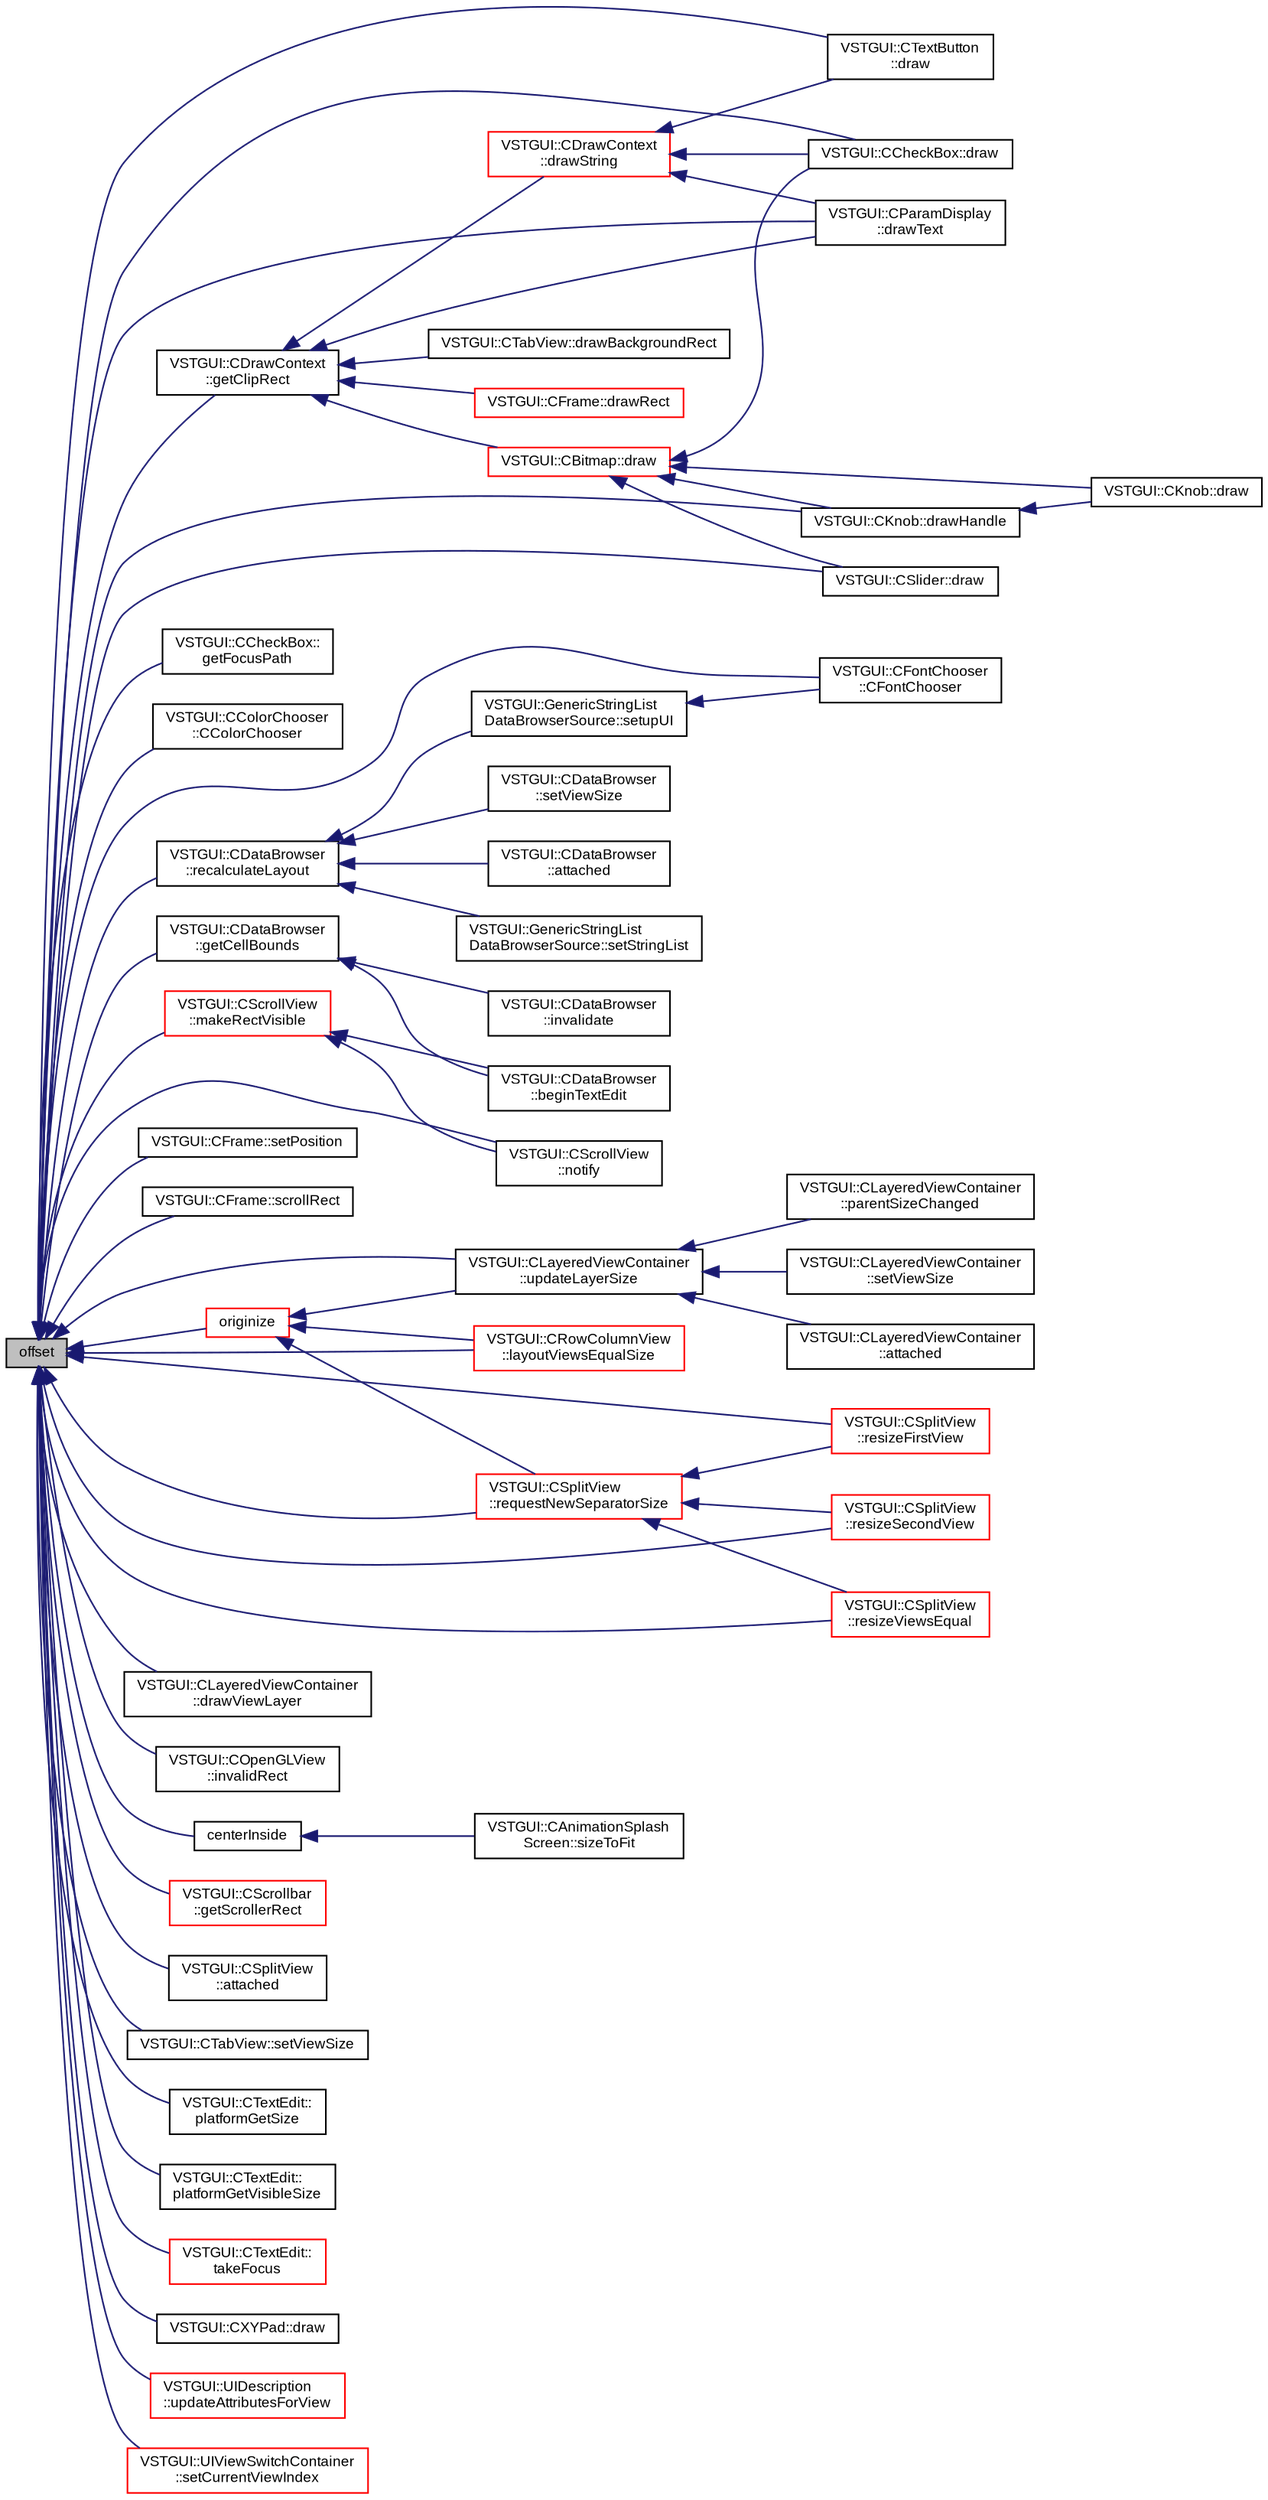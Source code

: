 digraph "offset"
{
  bgcolor="transparent";
  edge [fontname="Arial",fontsize="9",labelfontname="Arial",labelfontsize="9"];
  node [fontname="Arial",fontsize="9",shape=record];
  rankdir="LR";
  Node1 [label="offset",height=0.2,width=0.4,color="black", fillcolor="grey75", style="filled" fontcolor="black"];
  Node1 -> Node2 [dir="back",color="midnightblue",fontsize="9",style="solid",fontname="Arial"];
  Node2 [label="VSTGUI::CCheckBox::draw",height=0.2,width=0.4,color="black",URL="$class_v_s_t_g_u_i_1_1_c_check_box.html#ae25271b6e9cac9c3e21437c10ec491d8",tooltip="called if the view should draw itself "];
  Node1 -> Node3 [dir="back",color="midnightblue",fontsize="9",style="solid",fontname="Arial"];
  Node3 [label="VSTGUI::CCheckBox::\lgetFocusPath",height=0.2,width=0.4,color="black",URL="$class_v_s_t_g_u_i_1_1_c_check_box.html#aa8a6771777fd78c1a26ac13fc1fe12f1"];
  Node1 -> Node4 [dir="back",color="midnightblue",fontsize="9",style="solid",fontname="Arial"];
  Node4 [label="VSTGUI::CTextButton\l::draw",height=0.2,width=0.4,color="black",URL="$class_v_s_t_g_u_i_1_1_c_text_button.html#ae25271b6e9cac9c3e21437c10ec491d8",tooltip="called if the view should draw itself "];
  Node1 -> Node5 [dir="back",color="midnightblue",fontsize="9",style="solid",fontname="Arial"];
  Node5 [label="VSTGUI::CColorChooser\l::CColorChooser",height=0.2,width=0.4,color="black",URL="$class_v_s_t_g_u_i_1_1_c_color_chooser.html#a08ea01bf536b537de1f422f080417f61"];
  Node1 -> Node6 [dir="back",color="midnightblue",fontsize="9",style="solid",fontname="Arial"];
  Node6 [label="VSTGUI::CDataBrowser\l::recalculateLayout",height=0.2,width=0.4,color="black",URL="$class_v_s_t_g_u_i_1_1_c_data_browser.html#adf67dfd47fb9d3c6051cd43cc8542cba",tooltip="trigger recalculation, call if numRows or numColumns changed "];
  Node6 -> Node7 [dir="back",color="midnightblue",fontsize="9",style="solid",fontname="Arial"];
  Node7 [label="VSTGUI::CDataBrowser\l::setViewSize",height=0.2,width=0.4,color="black",URL="$class_v_s_t_g_u_i_1_1_c_data_browser.html#aaebdc2090c8ebee6be423c64ab69bf64",tooltip="set views size "];
  Node6 -> Node8 [dir="back",color="midnightblue",fontsize="9",style="solid",fontname="Arial"];
  Node8 [label="VSTGUI::CDataBrowser\l::attached",height=0.2,width=0.4,color="black",URL="$class_v_s_t_g_u_i_1_1_c_data_browser.html#a80b16ccff7902bff173730d061e83c0b",tooltip="view is attached to a parent view "];
  Node6 -> Node9 [dir="back",color="midnightblue",fontsize="9",style="solid",fontname="Arial"];
  Node9 [label="VSTGUI::GenericStringList\lDataBrowserSource::setStringList",height=0.2,width=0.4,color="black",URL="$class_v_s_t_g_u_i_1_1_generic_string_list_data_browser_source.html#ac537efd7150927a0db0ad19e51ab5dc3"];
  Node6 -> Node10 [dir="back",color="midnightblue",fontsize="9",style="solid",fontname="Arial"];
  Node10 [label="VSTGUI::GenericStringList\lDataBrowserSource::setupUI",height=0.2,width=0.4,color="black",URL="$class_v_s_t_g_u_i_1_1_generic_string_list_data_browser_source.html#a0ded9328c60d5289e6f644d6b85fdb06"];
  Node10 -> Node11 [dir="back",color="midnightblue",fontsize="9",style="solid",fontname="Arial"];
  Node11 [label="VSTGUI::CFontChooser\l::CFontChooser",height=0.2,width=0.4,color="black",URL="$class_v_s_t_g_u_i_1_1_c_font_chooser.html#a1a4d6cbd6b3c39bdff979a626e42016e"];
  Node1 -> Node12 [dir="back",color="midnightblue",fontsize="9",style="solid",fontname="Arial"];
  Node12 [label="VSTGUI::CDataBrowser\l::getCellBounds",height=0.2,width=0.4,color="black",URL="$class_v_s_t_g_u_i_1_1_c_data_browser.html#ad0edc6d88e85109ad3bc7c1a7f64f59a",tooltip="get bounds of a cell "];
  Node12 -> Node13 [dir="back",color="midnightblue",fontsize="9",style="solid",fontname="Arial"];
  Node13 [label="VSTGUI::CDataBrowser\l::invalidate",height=0.2,width=0.4,color="black",URL="$class_v_s_t_g_u_i_1_1_c_data_browser.html#a06f95810c41ece7935389ff864b71d1a",tooltip="invalidates an individual cell "];
  Node12 -> Node14 [dir="back",color="midnightblue",fontsize="9",style="solid",fontname="Arial"];
  Node14 [label="VSTGUI::CDataBrowser\l::beginTextEdit",height=0.2,width=0.4,color="black",URL="$class_v_s_t_g_u_i_1_1_c_data_browser.html#af132c21a2b263d779de2ed53b400da22",tooltip="starts a text edit for a cell "];
  Node1 -> Node15 [dir="back",color="midnightblue",fontsize="9",style="solid",fontname="Arial"];
  Node15 [label="VSTGUI::CDrawContext\l::getClipRect",height=0.2,width=0.4,color="black",URL="$class_v_s_t_g_u_i_1_1_c_draw_context.html#a42623d0fc45883e1a9ac3fe21272a49e",tooltip="get the current clip "];
  Node15 -> Node16 [dir="back",color="midnightblue",fontsize="9",style="solid",fontname="Arial"];
  Node16 [label="VSTGUI::CBitmap::draw",height=0.2,width=0.4,color="red",URL="$class_v_s_t_g_u_i_1_1_c_bitmap.html#abe4a2d2349bc6a85310950ec9363beac"];
  Node16 -> Node2 [dir="back",color="midnightblue",fontsize="9",style="solid",fontname="Arial"];
  Node16 -> Node17 [dir="back",color="midnightblue",fontsize="9",style="solid",fontname="Arial"];
  Node17 [label="VSTGUI::CKnob::draw",height=0.2,width=0.4,color="black",URL="$class_v_s_t_g_u_i_1_1_c_knob.html#a83ee48340580dff7f1796dbebe7b0a0f",tooltip="called if the view should draw itself "];
  Node16 -> Node18 [dir="back",color="midnightblue",fontsize="9",style="solid",fontname="Arial"];
  Node18 [label="VSTGUI::CKnob::drawHandle",height=0.2,width=0.4,color="black",URL="$class_v_s_t_g_u_i_1_1_c_knob.html#a8553dad65359a30fed274fc45f109013"];
  Node18 -> Node17 [dir="back",color="midnightblue",fontsize="9",style="solid",fontname="Arial"];
  Node16 -> Node19 [dir="back",color="midnightblue",fontsize="9",style="solid",fontname="Arial"];
  Node19 [label="VSTGUI::CSlider::draw",height=0.2,width=0.4,color="black",URL="$class_v_s_t_g_u_i_1_1_c_slider.html#a4d1b0aba91a42c8790d16724fd1cf08e",tooltip="called if the view should draw itself "];
  Node15 -> Node20 [dir="back",color="midnightblue",fontsize="9",style="solid",fontname="Arial"];
  Node20 [label="VSTGUI::CDrawContext\l::drawString",height=0.2,width=0.4,color="red",URL="$class_v_s_t_g_u_i_1_1_c_draw_context.html#ab6f84da4fdd3ce79d6347bfb9225ae6c",tooltip="draw an UTF-8 encoded string "];
  Node20 -> Node2 [dir="back",color="midnightblue",fontsize="9",style="solid",fontname="Arial"];
  Node20 -> Node4 [dir="back",color="midnightblue",fontsize="9",style="solid",fontname="Arial"];
  Node20 -> Node21 [dir="back",color="midnightblue",fontsize="9",style="solid",fontname="Arial"];
  Node21 [label="VSTGUI::CParamDisplay\l::drawText",height=0.2,width=0.4,color="black",URL="$class_v_s_t_g_u_i_1_1_c_param_display.html#aebe78d93f70dda070f2b6fe54e97f24c"];
  Node15 -> Node22 [dir="back",color="midnightblue",fontsize="9",style="solid",fontname="Arial"];
  Node22 [label="VSTGUI::CFrame::drawRect",height=0.2,width=0.4,color="red",URL="$class_v_s_t_g_u_i_1_1_c_frame.html#a530199c9ce307c3c7aa37e8f7acd75fb",tooltip="called if the view should draw itself "];
  Node15 -> Node21 [dir="back",color="midnightblue",fontsize="9",style="solid",fontname="Arial"];
  Node15 -> Node23 [dir="back",color="midnightblue",fontsize="9",style="solid",fontname="Arial"];
  Node23 [label="VSTGUI::CTabView::drawBackgroundRect",height=0.2,width=0.4,color="black",URL="$class_v_s_t_g_u_i_1_1_c_tab_view.html#a73195afa396240ad593e6a07dc412528",tooltip="draw the background "];
  Node1 -> Node11 [dir="back",color="midnightblue",fontsize="9",style="solid",fontname="Arial"];
  Node1 -> Node24 [dir="back",color="midnightblue",fontsize="9",style="solid",fontname="Arial"];
  Node24 [label="VSTGUI::CFrame::setPosition",height=0.2,width=0.4,color="black",URL="$class_v_s_t_g_u_i_1_1_c_frame.html#a9e48676aa6dfd2fe67df1a2671c7a92a"];
  Node1 -> Node25 [dir="back",color="midnightblue",fontsize="9",style="solid",fontname="Arial"];
  Node25 [label="VSTGUI::CFrame::scrollRect",height=0.2,width=0.4,color="black",URL="$class_v_s_t_g_u_i_1_1_c_frame.html#adccf8c195f686e93c923333b54eace87",tooltip="scroll src rect by distance "];
  Node1 -> Node18 [dir="back",color="midnightblue",fontsize="9",style="solid",fontname="Arial"];
  Node1 -> Node26 [dir="back",color="midnightblue",fontsize="9",style="solid",fontname="Arial"];
  Node26 [label="VSTGUI::CLayeredViewContainer\l::updateLayerSize",height=0.2,width=0.4,color="black",URL="$class_v_s_t_g_u_i_1_1_c_layered_view_container.html#a2b3a35e421b7abbc7b5a833ec1751aaa"];
  Node26 -> Node27 [dir="back",color="midnightblue",fontsize="9",style="solid",fontname="Arial"];
  Node27 [label="VSTGUI::CLayeredViewContainer\l::attached",height=0.2,width=0.4,color="black",URL="$class_v_s_t_g_u_i_1_1_c_layered_view_container.html#a80b16ccff7902bff173730d061e83c0b",tooltip="view is attached to a parent view "];
  Node26 -> Node28 [dir="back",color="midnightblue",fontsize="9",style="solid",fontname="Arial"];
  Node28 [label="VSTGUI::CLayeredViewContainer\l::parentSizeChanged",height=0.2,width=0.4,color="black",URL="$class_v_s_t_g_u_i_1_1_c_layered_view_container.html#a2c74a100fe4ecff75d76053f446fd5bb",tooltip="notification that one of the views parent has changed its size "];
  Node26 -> Node29 [dir="back",color="midnightblue",fontsize="9",style="solid",fontname="Arial"];
  Node29 [label="VSTGUI::CLayeredViewContainer\l::setViewSize",height=0.2,width=0.4,color="black",URL="$class_v_s_t_g_u_i_1_1_c_layered_view_container.html#ada1ffb857aa147620f2d01522b37569d",tooltip="set views size "];
  Node1 -> Node30 [dir="back",color="midnightblue",fontsize="9",style="solid",fontname="Arial"];
  Node30 [label="VSTGUI::CLayeredViewContainer\l::drawViewLayer",height=0.2,width=0.4,color="black",URL="$class_v_s_t_g_u_i_1_1_c_layered_view_container.html#af68c2c59b58f0c8f010834bb0f959a9a"];
  Node1 -> Node31 [dir="back",color="midnightblue",fontsize="9",style="solid",fontname="Arial"];
  Node31 [label="VSTGUI::COpenGLView\l::invalidRect",height=0.2,width=0.4,color="black",URL="$class_v_s_t_g_u_i_1_1_c_open_g_l_view.html#ad414ba3d5e64f9fdc11309e05266ffcf",tooltip="mark rect as invalid "];
  Node1 -> Node21 [dir="back",color="midnightblue",fontsize="9",style="solid",fontname="Arial"];
  Node1 -> Node32 [dir="back",color="midnightblue",fontsize="9",style="solid",fontname="Arial"];
  Node32 [label="centerInside",height=0.2,width=0.4,color="black",URL="$struct_v_s_t_g_u_i_1_1_c_rect.html#acb755170b4f2460b6a0e044ae82333fa",tooltip="moves this rect to the center of r "];
  Node32 -> Node33 [dir="back",color="midnightblue",fontsize="9",style="solid",fontname="Arial"];
  Node33 [label="VSTGUI::CAnimationSplash\lScreen::sizeToFit",height=0.2,width=0.4,color="black",URL="$class_v_s_t_g_u_i_1_1_c_animation_splash_screen.html#a1f9f5eb3e6ae65118a2c1f15f15acab3",tooltip="resize view to optimal size "];
  Node1 -> Node34 [dir="back",color="midnightblue",fontsize="9",style="solid",fontname="Arial"];
  Node34 [label="originize",height=0.2,width=0.4,color="red",URL="$struct_v_s_t_g_u_i_1_1_c_rect.html#a1b32dc8f2d2508073c26e66e32a874f0"];
  Node34 -> Node26 [dir="back",color="midnightblue",fontsize="9",style="solid",fontname="Arial"];
  Node34 -> Node35 [dir="back",color="midnightblue",fontsize="9",style="solid",fontname="Arial"];
  Node35 [label="VSTGUI::CRowColumnView\l::layoutViewsEqualSize",height=0.2,width=0.4,color="red",URL="$class_v_s_t_g_u_i_1_1_c_row_column_view.html#ae7c563dcda3ecdb30511be705b188314"];
  Node34 -> Node36 [dir="back",color="midnightblue",fontsize="9",style="solid",fontname="Arial"];
  Node36 [label="VSTGUI::CSplitView\l::requestNewSeparatorSize",height=0.2,width=0.4,color="red",URL="$class_v_s_t_g_u_i_1_1_c_split_view.html#a129ba2469954235dd9ad1eb7f9c5ca4c"];
  Node36 -> Node37 [dir="back",color="midnightblue",fontsize="9",style="solid",fontname="Arial"];
  Node37 [label="VSTGUI::CSplitView\l::resizeFirstView",height=0.2,width=0.4,color="red",URL="$class_v_s_t_g_u_i_1_1_c_split_view.html#ad6ece4580634fc04e425a521c327125d"];
  Node36 -> Node38 [dir="back",color="midnightblue",fontsize="9",style="solid",fontname="Arial"];
  Node38 [label="VSTGUI::CSplitView\l::resizeSecondView",height=0.2,width=0.4,color="red",URL="$class_v_s_t_g_u_i_1_1_c_split_view.html#a7d515066dd3e7c3d0960c3da1502f64c"];
  Node36 -> Node39 [dir="back",color="midnightblue",fontsize="9",style="solid",fontname="Arial"];
  Node39 [label="VSTGUI::CSplitView\l::resizeViewsEqual",height=0.2,width=0.4,color="red",URL="$class_v_s_t_g_u_i_1_1_c_split_view.html#ac98cefe207ff01ac2532c39dd3a85619"];
  Node1 -> Node35 [dir="back",color="midnightblue",fontsize="9",style="solid",fontname="Arial"];
  Node1 -> Node40 [dir="back",color="midnightblue",fontsize="9",style="solid",fontname="Arial"];
  Node40 [label="VSTGUI::CScrollView\l::makeRectVisible",height=0.2,width=0.4,color="red",URL="$class_v_s_t_g_u_i_1_1_c_scroll_view.html#ad69f12c2e8328208ba0f58b845a04ecf",tooltip="set scrollview to show rect "];
  Node40 -> Node14 [dir="back",color="midnightblue",fontsize="9",style="solid",fontname="Arial"];
  Node40 -> Node41 [dir="back",color="midnightblue",fontsize="9",style="solid",fontname="Arial"];
  Node41 [label="VSTGUI::CScrollView\l::notify",height=0.2,width=0.4,color="black",URL="$class_v_s_t_g_u_i_1_1_c_scroll_view.html#a15414e56ad0060f4b50f81ff44ad2a3e"];
  Node1 -> Node41 [dir="back",color="midnightblue",fontsize="9",style="solid",fontname="Arial"];
  Node1 -> Node42 [dir="back",color="midnightblue",fontsize="9",style="solid",fontname="Arial"];
  Node42 [label="VSTGUI::CScrollbar\l::getScrollerRect",height=0.2,width=0.4,color="red",URL="$class_v_s_t_g_u_i_1_1_c_scrollbar.html#aa9165be4418d8005715d067fcefca4a4"];
  Node1 -> Node19 [dir="back",color="midnightblue",fontsize="9",style="solid",fontname="Arial"];
  Node1 -> Node37 [dir="back",color="midnightblue",fontsize="9",style="solid",fontname="Arial"];
  Node1 -> Node38 [dir="back",color="midnightblue",fontsize="9",style="solid",fontname="Arial"];
  Node1 -> Node39 [dir="back",color="midnightblue",fontsize="9",style="solid",fontname="Arial"];
  Node1 -> Node43 [dir="back",color="midnightblue",fontsize="9",style="solid",fontname="Arial"];
  Node43 [label="VSTGUI::CSplitView\l::attached",height=0.2,width=0.4,color="black",URL="$class_v_s_t_g_u_i_1_1_c_split_view.html#a80b16ccff7902bff173730d061e83c0b",tooltip="view is attached to a parent view "];
  Node1 -> Node36 [dir="back",color="midnightblue",fontsize="9",style="solid",fontname="Arial"];
  Node1 -> Node44 [dir="back",color="midnightblue",fontsize="9",style="solid",fontname="Arial"];
  Node44 [label="VSTGUI::CTabView::setViewSize",height=0.2,width=0.4,color="black",URL="$class_v_s_t_g_u_i_1_1_c_tab_view.html#ada1ffb857aa147620f2d01522b37569d",tooltip="set views size "];
  Node1 -> Node45 [dir="back",color="midnightblue",fontsize="9",style="solid",fontname="Arial"];
  Node45 [label="VSTGUI::CTextEdit::\lplatformGetSize",height=0.2,width=0.4,color="black",URL="$class_v_s_t_g_u_i_1_1_c_text_edit.html#ad9f9e3ce4ccc8fced0f56afbe26a2a12"];
  Node1 -> Node46 [dir="back",color="midnightblue",fontsize="9",style="solid",fontname="Arial"];
  Node46 [label="VSTGUI::CTextEdit::\lplatformGetVisibleSize",height=0.2,width=0.4,color="black",URL="$class_v_s_t_g_u_i_1_1_c_text_edit.html#ac6723d734158ef4548dbd9dd3b24732f"];
  Node1 -> Node47 [dir="back",color="midnightblue",fontsize="9",style="solid",fontname="Arial"];
  Node47 [label="VSTGUI::CTextEdit::\ltakeFocus",height=0.2,width=0.4,color="red",URL="$class_v_s_t_g_u_i_1_1_c_text_edit.html#af199268157650ebc6dd9248a0ca04550",tooltip="called if view should take focus "];
  Node1 -> Node48 [dir="back",color="midnightblue",fontsize="9",style="solid",fontname="Arial"];
  Node48 [label="VSTGUI::CXYPad::draw",height=0.2,width=0.4,color="black",URL="$class_v_s_t_g_u_i_1_1_c_x_y_pad.html#ae25271b6e9cac9c3e21437c10ec491d8",tooltip="called if the view should draw itself "];
  Node1 -> Node49 [dir="back",color="midnightblue",fontsize="9",style="solid",fontname="Arial"];
  Node49 [label="VSTGUI::UIDescription\l::updateAttributesForView",height=0.2,width=0.4,color="red",URL="$class_v_s_t_g_u_i_1_1_u_i_description.html#a2d7bcbdffb29bc607222c4d41fd53d2b"];
  Node1 -> Node50 [dir="back",color="midnightblue",fontsize="9",style="solid",fontname="Arial"];
  Node50 [label="VSTGUI::UIViewSwitchContainer\l::setCurrentViewIndex",height=0.2,width=0.4,color="red",URL="$class_v_s_t_g_u_i_1_1_u_i_view_switch_container.html#ad3561a0c13cf9120d316e062da592eaa"];
}
